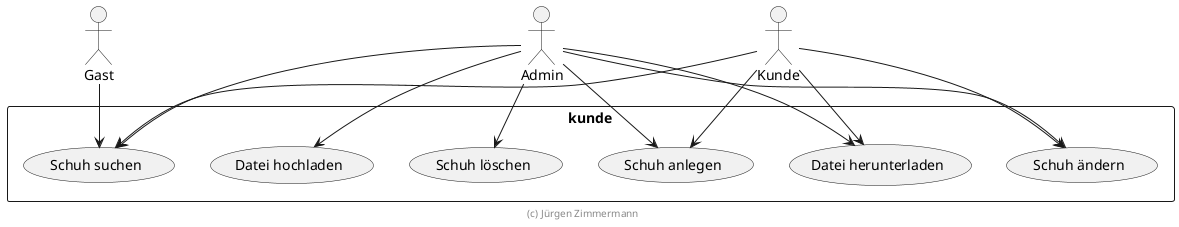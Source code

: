 @startuml Use Cases

actor Gast
actor Admin
actor Kunde

rectangle kunde {
    Gast --> (Schuh suchen)
    Admin --> (Schuh suchen)
    Admin --> (Schuh anlegen)
    Admin --> (Schuh ändern)
    Admin --> (Schuh löschen)
    Admin --> (Datei hochladen)
    Admin --> (Datei herunterladen)
    Kunde --> (Schuh suchen)
    Kunde --> (Schuh anlegen)
    Kunde --> (Schuh ändern)
    Kunde --> (Datei herunterladen)
}

footer (c) Jürgen Zimmermann

@enduml

